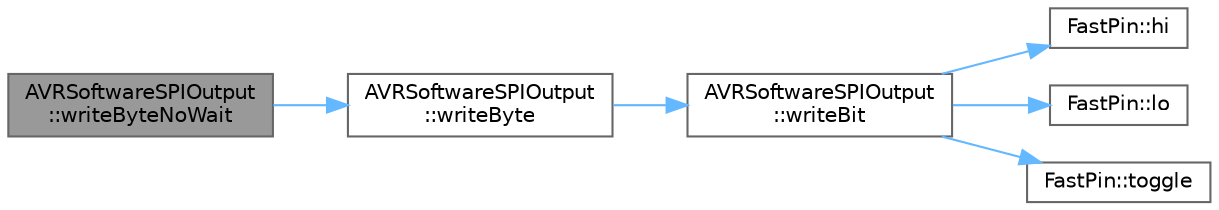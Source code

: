 digraph "AVRSoftwareSPIOutput::writeByteNoWait"
{
 // LATEX_PDF_SIZE
  bgcolor="transparent";
  edge [fontname=Helvetica,fontsize=10,labelfontname=Helvetica,labelfontsize=10];
  node [fontname=Helvetica,fontsize=10,shape=box,height=0.2,width=0.4];
  rankdir="LR";
  Node1 [id="Node000001",label="AVRSoftwareSPIOutput\l::writeByteNoWait",height=0.2,width=0.4,color="gray40", fillcolor="grey60", style="filled", fontcolor="black",tooltip="Write a single byte over SPI without waiting."];
  Node1 -> Node2 [id="edge1_Node000001_Node000002",color="steelblue1",style="solid",tooltip=" "];
  Node2 [id="Node000002",label="AVRSoftwareSPIOutput\l::writeByte",height=0.2,width=0.4,color="grey40", fillcolor="white", style="filled",URL="$dc/d57/class_a_v_r_software_s_p_i_output_a58393081ec8c54bd6968642b89e8bd43.html#a58393081ec8c54bd6968642b89e8bd43",tooltip="Write a single byte over SPI."];
  Node2 -> Node3 [id="edge2_Node000002_Node000003",color="steelblue1",style="solid",tooltip=" "];
  Node3 [id="Node000003",label="AVRSoftwareSPIOutput\l::writeBit",height=0.2,width=0.4,color="grey40", fillcolor="white", style="filled",URL="$dc/d57/class_a_v_r_software_s_p_i_output_ad13d8cd559302413e8c885aab5ad7497.html#ad13d8cd559302413e8c885aab5ad7497",tooltip="Write the BIT'th bit out via SPI, setting the data pin then strobing the clock."];
  Node3 -> Node4 [id="edge3_Node000003_Node000004",color="steelblue1",style="solid",tooltip=" "];
  Node4 [id="Node000004",label="FastPin::hi",height=0.2,width=0.4,color="grey40", fillcolor="white", style="filled",URL="$db/d3b/class_fast_pin_add52474362013eb37903fc832e2abdc2.html#add52474362013eb37903fc832e2abdc2",tooltip="Set the pin state to HIGH"];
  Node3 -> Node5 [id="edge4_Node000003_Node000005",color="steelblue1",style="solid",tooltip=" "];
  Node5 [id="Node000005",label="FastPin::lo",height=0.2,width=0.4,color="grey40", fillcolor="white", style="filled",URL="$db/d3b/class_fast_pin_aa7420ec06218b5201f7f54cf6f4bfb86.html#aa7420ec06218b5201f7f54cf6f4bfb86",tooltip="Set the pin state to LOW"];
  Node3 -> Node6 [id="edge5_Node000003_Node000006",color="steelblue1",style="solid",tooltip=" "];
  Node6 [id="Node000006",label="FastPin::toggle",height=0.2,width=0.4,color="grey40", fillcolor="white", style="filled",URL="$db/d3b/class_fast_pin_a25b537b13a05155051cc663b4877f79f.html#a25b537b13a05155051cc663b4877f79f",tooltip="Toggle the pin."];
}
